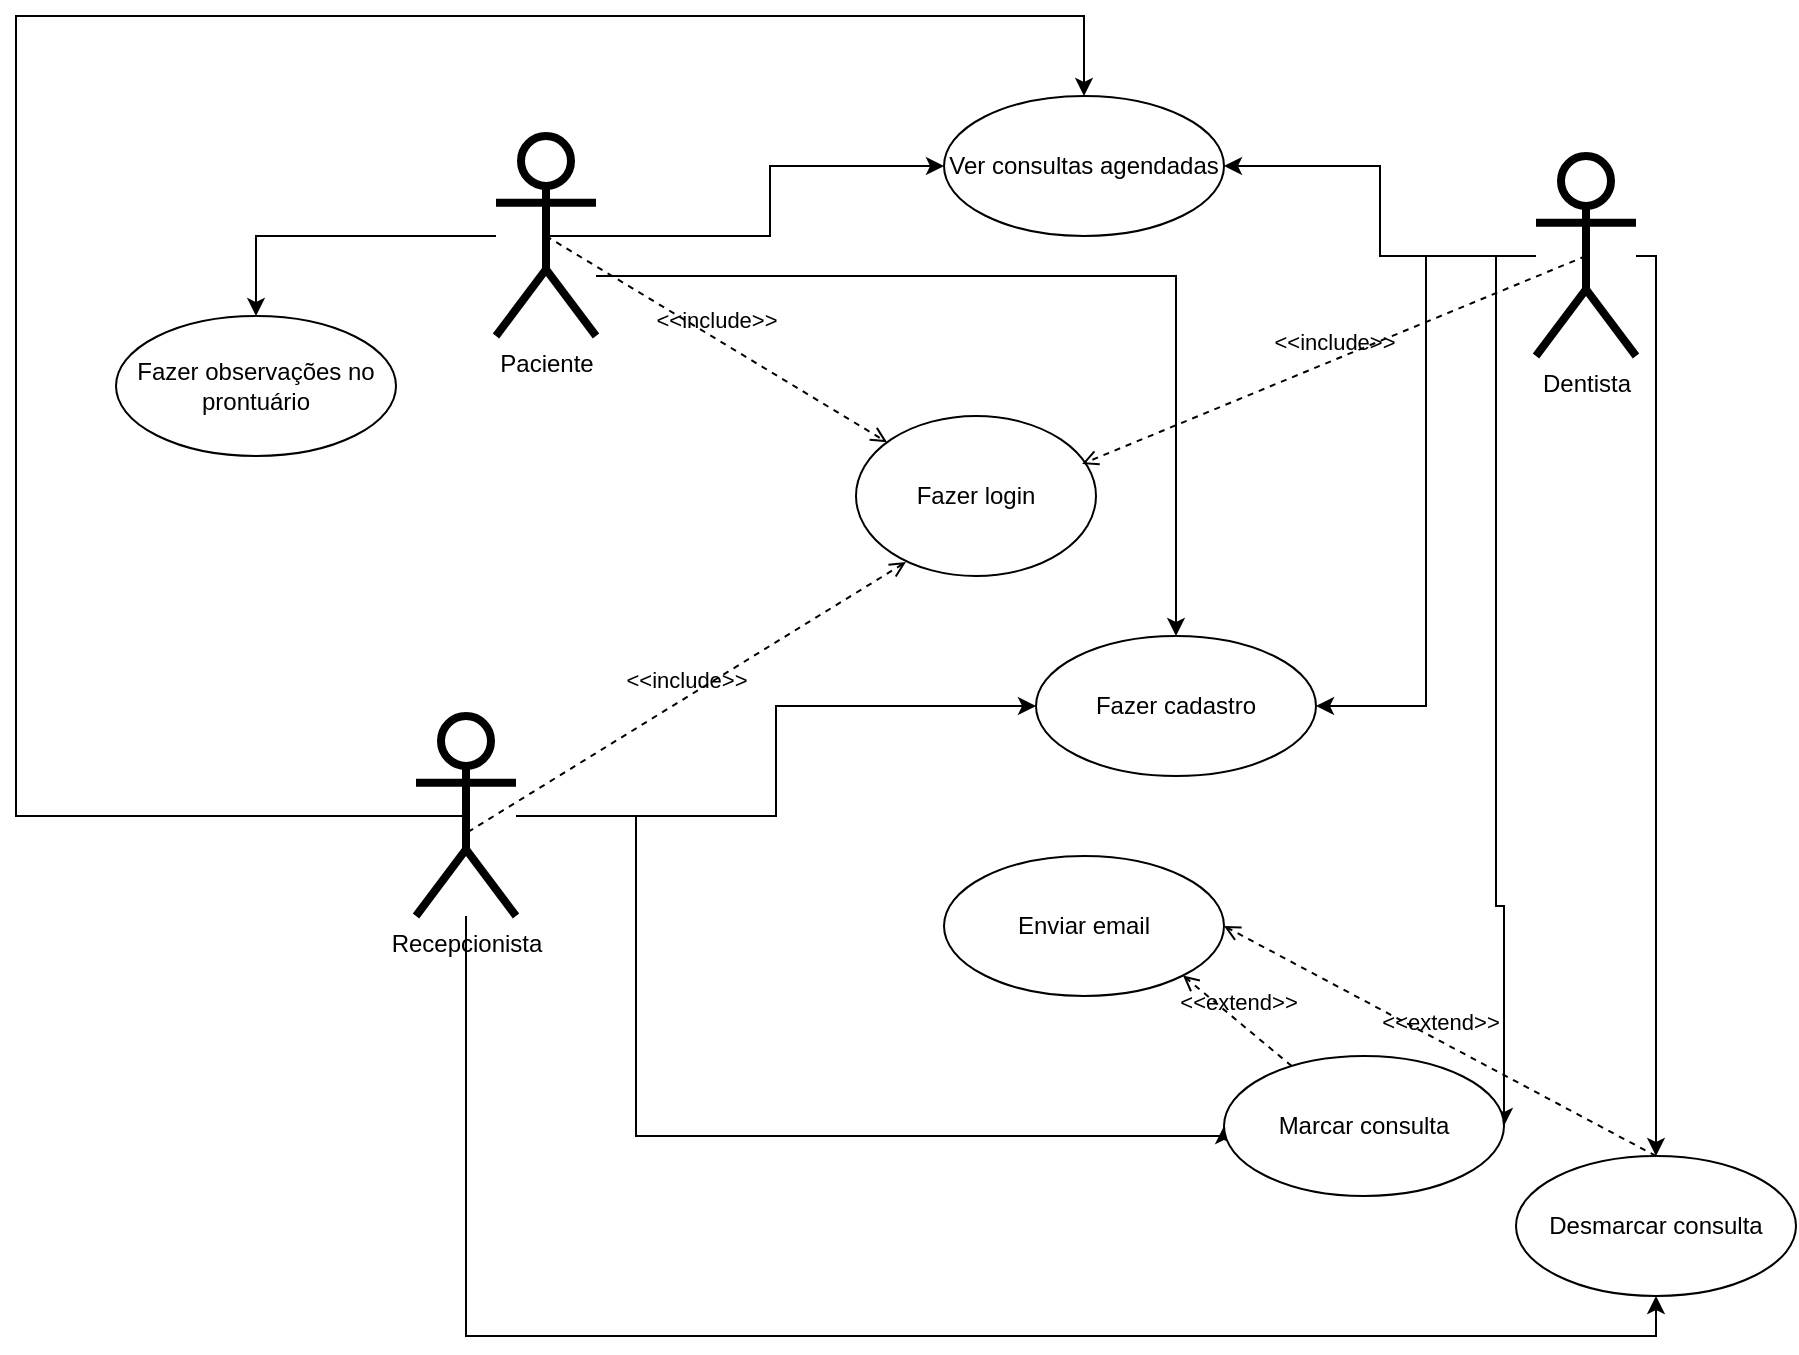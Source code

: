 <mxfile version="24.2.8" type="github">
  <diagram name="Página-1" id="RhPmnx7yZ2GknDTdMPHJ">
    <mxGraphModel dx="2271" dy="746" grid="1" gridSize="10" guides="1" tooltips="1" connect="1" arrows="1" fold="1" page="1" pageScale="1" pageWidth="827" pageHeight="1169" math="0" shadow="0">
      <root>
        <mxCell id="0" />
        <mxCell id="1" parent="0" />
        <mxCell id="PjV5D_gGCh33O20hyhvm-28" style="edgeStyle=orthogonalEdgeStyle;rounded=0;orthogonalLoop=1;jettySize=auto;html=1;exitX=0.5;exitY=0.5;exitDx=0;exitDy=0;exitPerimeter=0;" edge="1" parent="1" source="PjV5D_gGCh33O20hyhvm-1" target="PjV5D_gGCh33O20hyhvm-21">
          <mxGeometry relative="1" as="geometry" />
        </mxCell>
        <mxCell id="PjV5D_gGCh33O20hyhvm-32" style="edgeStyle=orthogonalEdgeStyle;rounded=0;orthogonalLoop=1;jettySize=auto;html=1;entryX=0.5;entryY=0;entryDx=0;entryDy=0;" edge="1" parent="1" source="PjV5D_gGCh33O20hyhvm-1" target="PjV5D_gGCh33O20hyhvm-22">
          <mxGeometry relative="1" as="geometry" />
        </mxCell>
        <mxCell id="PjV5D_gGCh33O20hyhvm-34" style="edgeStyle=orthogonalEdgeStyle;rounded=0;orthogonalLoop=1;jettySize=auto;html=1;" edge="1" parent="1" source="PjV5D_gGCh33O20hyhvm-1" target="PjV5D_gGCh33O20hyhvm-23">
          <mxGeometry relative="1" as="geometry">
            <Array as="points">
              <mxPoint x="460" y="170" />
            </Array>
          </mxGeometry>
        </mxCell>
        <mxCell id="PjV5D_gGCh33O20hyhvm-1" value="Paciente&lt;div&gt;&lt;br&gt;&lt;/div&gt;" style="shape=umlActor;verticalLabelPosition=bottom;verticalAlign=top;html=1;outlineConnect=0;strokeWidth=4;" vertex="1" parent="1">
          <mxGeometry x="120" y="100" width="50" height="100" as="geometry" />
        </mxCell>
        <mxCell id="PjV5D_gGCh33O20hyhvm-19" style="edgeStyle=orthogonalEdgeStyle;rounded=0;orthogonalLoop=1;jettySize=auto;html=1;entryX=1;entryY=0.5;entryDx=0;entryDy=0;" edge="1" parent="1" source="PjV5D_gGCh33O20hyhvm-5" target="PjV5D_gGCh33O20hyhvm-18">
          <mxGeometry relative="1" as="geometry">
            <Array as="points">
              <mxPoint x="620" y="160" />
              <mxPoint x="620" y="485" />
            </Array>
          </mxGeometry>
        </mxCell>
        <mxCell id="PjV5D_gGCh33O20hyhvm-27" style="edgeStyle=orthogonalEdgeStyle;rounded=0;orthogonalLoop=1;jettySize=auto;html=1;entryX=0.5;entryY=0;entryDx=0;entryDy=0;" edge="1" parent="1" source="PjV5D_gGCh33O20hyhvm-5" target="PjV5D_gGCh33O20hyhvm-24">
          <mxGeometry relative="1" as="geometry">
            <Array as="points">
              <mxPoint x="700" y="160" />
            </Array>
          </mxGeometry>
        </mxCell>
        <mxCell id="PjV5D_gGCh33O20hyhvm-29" style="edgeStyle=orthogonalEdgeStyle;rounded=0;orthogonalLoop=1;jettySize=auto;html=1;entryX=1;entryY=0.5;entryDx=0;entryDy=0;" edge="1" parent="1" source="PjV5D_gGCh33O20hyhvm-5" target="PjV5D_gGCh33O20hyhvm-21">
          <mxGeometry relative="1" as="geometry" />
        </mxCell>
        <mxCell id="PjV5D_gGCh33O20hyhvm-35" style="edgeStyle=orthogonalEdgeStyle;rounded=0;orthogonalLoop=1;jettySize=auto;html=1;entryX=1;entryY=0.5;entryDx=0;entryDy=0;" edge="1" parent="1" source="PjV5D_gGCh33O20hyhvm-5" target="PjV5D_gGCh33O20hyhvm-23">
          <mxGeometry relative="1" as="geometry" />
        </mxCell>
        <mxCell id="PjV5D_gGCh33O20hyhvm-5" value="&lt;div&gt;Dentista&lt;/div&gt;" style="shape=umlActor;verticalLabelPosition=bottom;verticalAlign=top;html=1;outlineConnect=0;strokeWidth=4;" vertex="1" parent="1">
          <mxGeometry x="640" y="110" width="50" height="100" as="geometry" />
        </mxCell>
        <mxCell id="PjV5D_gGCh33O20hyhvm-20" style="edgeStyle=orthogonalEdgeStyle;rounded=0;orthogonalLoop=1;jettySize=auto;html=1;entryX=0;entryY=0.5;entryDx=0;entryDy=0;" edge="1" parent="1" source="PjV5D_gGCh33O20hyhvm-6" target="PjV5D_gGCh33O20hyhvm-18">
          <mxGeometry relative="1" as="geometry">
            <Array as="points">
              <mxPoint x="190" y="440" />
              <mxPoint x="190" y="600" />
              <mxPoint x="484" y="600" />
            </Array>
          </mxGeometry>
        </mxCell>
        <mxCell id="PjV5D_gGCh33O20hyhvm-26" style="edgeStyle=orthogonalEdgeStyle;rounded=0;orthogonalLoop=1;jettySize=auto;html=1;entryX=0.5;entryY=1;entryDx=0;entryDy=0;" edge="1" parent="1" source="PjV5D_gGCh33O20hyhvm-6" target="PjV5D_gGCh33O20hyhvm-24">
          <mxGeometry relative="1" as="geometry">
            <mxPoint x="670" y="620" as="targetPoint" />
            <Array as="points">
              <mxPoint x="105" y="700" />
              <mxPoint x="700" y="700" />
            </Array>
          </mxGeometry>
        </mxCell>
        <mxCell id="PjV5D_gGCh33O20hyhvm-31" style="edgeStyle=orthogonalEdgeStyle;rounded=0;orthogonalLoop=1;jettySize=auto;html=1;exitX=0.5;exitY=0.5;exitDx=0;exitDy=0;exitPerimeter=0;" edge="1" parent="1" source="PjV5D_gGCh33O20hyhvm-6" target="PjV5D_gGCh33O20hyhvm-21">
          <mxGeometry relative="1" as="geometry">
            <Array as="points">
              <mxPoint x="-120" y="440" />
              <mxPoint x="-120" y="40" />
              <mxPoint x="414" y="40" />
            </Array>
          </mxGeometry>
        </mxCell>
        <mxCell id="PjV5D_gGCh33O20hyhvm-33" style="edgeStyle=orthogonalEdgeStyle;rounded=0;orthogonalLoop=1;jettySize=auto;html=1;" edge="1" parent="1" source="PjV5D_gGCh33O20hyhvm-6" target="PjV5D_gGCh33O20hyhvm-23">
          <mxGeometry relative="1" as="geometry" />
        </mxCell>
        <mxCell id="PjV5D_gGCh33O20hyhvm-6" value="&lt;div&gt;Recepcionista&lt;/div&gt;" style="shape=umlActor;verticalLabelPosition=bottom;verticalAlign=top;html=1;outlineConnect=0;strokeWidth=4;" vertex="1" parent="1">
          <mxGeometry x="80" y="390" width="50" height="100" as="geometry" />
        </mxCell>
        <mxCell id="PjV5D_gGCh33O20hyhvm-7" value="Fazer login" style="ellipse;whiteSpace=wrap;html=1;" vertex="1" parent="1">
          <mxGeometry x="300" y="240" width="120" height="80" as="geometry" />
        </mxCell>
        <mxCell id="PjV5D_gGCh33O20hyhvm-14" value="&amp;lt;&amp;lt;include&amp;gt;&amp;gt;" style="html=1;verticalAlign=bottom;labelBackgroundColor=none;endArrow=open;endFill=0;dashed=1;rounded=0;entryX=0.208;entryY=0.913;entryDx=0;entryDy=0;entryPerimeter=0;exitX=0.52;exitY=0.58;exitDx=0;exitDy=0;exitPerimeter=0;" edge="1" parent="1" source="PjV5D_gGCh33O20hyhvm-6" target="PjV5D_gGCh33O20hyhvm-7">
          <mxGeometry width="160" relative="1" as="geometry">
            <mxPoint x="90" y="440" as="sourcePoint" />
            <mxPoint x="250" y="440" as="targetPoint" />
          </mxGeometry>
        </mxCell>
        <mxCell id="PjV5D_gGCh33O20hyhvm-15" value="&amp;lt;&amp;lt;include&amp;gt;&amp;gt;" style="html=1;verticalAlign=bottom;labelBackgroundColor=none;endArrow=open;endFill=0;dashed=1;rounded=0;exitX=0.5;exitY=0.5;exitDx=0;exitDy=0;exitPerimeter=0;" edge="1" parent="1" source="PjV5D_gGCh33O20hyhvm-1" target="PjV5D_gGCh33O20hyhvm-7">
          <mxGeometry width="160" relative="1" as="geometry">
            <mxPoint x="140" y="140" as="sourcePoint" />
            <mxPoint x="300" y="140" as="targetPoint" />
          </mxGeometry>
        </mxCell>
        <mxCell id="PjV5D_gGCh33O20hyhvm-16" value="&amp;lt;&amp;lt;include&amp;gt;&amp;gt;" style="html=1;verticalAlign=bottom;labelBackgroundColor=none;endArrow=open;endFill=0;dashed=1;rounded=0;entryX=0.942;entryY=0.3;entryDx=0;entryDy=0;entryPerimeter=0;exitX=0.5;exitY=0.5;exitDx=0;exitDy=0;exitPerimeter=0;" edge="1" parent="1" source="PjV5D_gGCh33O20hyhvm-5" target="PjV5D_gGCh33O20hyhvm-7">
          <mxGeometry width="160" relative="1" as="geometry">
            <mxPoint x="650" y="130" as="sourcePoint" />
            <mxPoint x="810" y="130" as="targetPoint" />
          </mxGeometry>
        </mxCell>
        <mxCell id="PjV5D_gGCh33O20hyhvm-18" value="Marcar consulta" style="ellipse;whiteSpace=wrap;html=1;" vertex="1" parent="1">
          <mxGeometry x="484" y="560" width="140" height="70" as="geometry" />
        </mxCell>
        <mxCell id="PjV5D_gGCh33O20hyhvm-21" value="Ver consultas agendadas" style="ellipse;whiteSpace=wrap;html=1;" vertex="1" parent="1">
          <mxGeometry x="344" y="80" width="140" height="70" as="geometry" />
        </mxCell>
        <mxCell id="PjV5D_gGCh33O20hyhvm-22" value="Fazer observações no prontuário" style="ellipse;whiteSpace=wrap;html=1;" vertex="1" parent="1">
          <mxGeometry x="-70" y="190" width="140" height="70" as="geometry" />
        </mxCell>
        <mxCell id="PjV5D_gGCh33O20hyhvm-23" value="Fazer cadastro" style="ellipse;whiteSpace=wrap;html=1;" vertex="1" parent="1">
          <mxGeometry x="390" y="350" width="140" height="70" as="geometry" />
        </mxCell>
        <mxCell id="PjV5D_gGCh33O20hyhvm-24" value="Desmarcar consulta" style="ellipse;whiteSpace=wrap;html=1;" vertex="1" parent="1">
          <mxGeometry x="630" y="610" width="140" height="70" as="geometry" />
        </mxCell>
        <mxCell id="PjV5D_gGCh33O20hyhvm-36" value="Enviar email" style="ellipse;whiteSpace=wrap;html=1;" vertex="1" parent="1">
          <mxGeometry x="344" y="460" width="140" height="70" as="geometry" />
        </mxCell>
        <mxCell id="PjV5D_gGCh33O20hyhvm-37" value="&amp;lt;&amp;lt;extend&amp;gt;&amp;gt;" style="html=1;verticalAlign=bottom;labelBackgroundColor=none;endArrow=open;endFill=0;dashed=1;rounded=0;entryX=1;entryY=1;entryDx=0;entryDy=0;" edge="1" parent="1" source="PjV5D_gGCh33O20hyhvm-18" target="PjV5D_gGCh33O20hyhvm-36">
          <mxGeometry width="160" relative="1" as="geometry">
            <mxPoint x="440" y="540" as="sourcePoint" />
            <mxPoint x="600" y="540" as="targetPoint" />
          </mxGeometry>
        </mxCell>
        <mxCell id="PjV5D_gGCh33O20hyhvm-38" value="&amp;lt;&amp;lt;extend&amp;gt;&amp;gt;" style="html=1;verticalAlign=bottom;labelBackgroundColor=none;endArrow=open;endFill=0;dashed=1;rounded=0;entryX=1;entryY=0.5;entryDx=0;entryDy=0;exitX=0.5;exitY=0;exitDx=0;exitDy=0;" edge="1" parent="1" source="PjV5D_gGCh33O20hyhvm-24" target="PjV5D_gGCh33O20hyhvm-36">
          <mxGeometry width="160" relative="1" as="geometry">
            <mxPoint x="680" y="610" as="sourcePoint" />
            <mxPoint x="840" y="610" as="targetPoint" />
          </mxGeometry>
        </mxCell>
      </root>
    </mxGraphModel>
  </diagram>
</mxfile>
